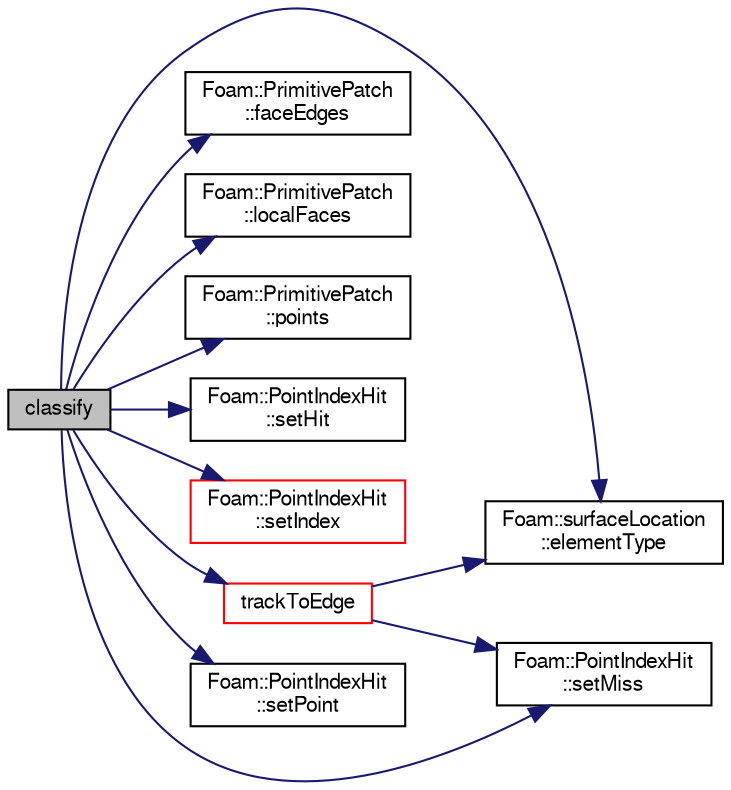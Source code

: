digraph "classify"
{
  bgcolor="transparent";
  edge [fontname="FreeSans",fontsize="10",labelfontname="FreeSans",labelfontsize="10"];
  node [fontname="FreeSans",fontsize="10",shape=record];
  rankdir="LR";
  Node4653 [label="classify",height=0.2,width=0.4,color="black", fillcolor="grey75", style="filled", fontcolor="black"];
  Node4653 -> Node4654 [color="midnightblue",fontsize="10",style="solid",fontname="FreeSans"];
  Node4654 [label="Foam::surfaceLocation\l::elementType",height=0.2,width=0.4,color="black",URL="$a25518.html#a330a534b855e6ab71363eefb6c455014"];
  Node4653 -> Node4655 [color="midnightblue",fontsize="10",style="solid",fontname="FreeSans"];
  Node4655 [label="Foam::PrimitivePatch\l::faceEdges",height=0.2,width=0.4,color="black",URL="$a27538.html#adbfcf489a527a07c33d684834faace79",tooltip="Return face-edge addressing. "];
  Node4653 -> Node4656 [color="midnightblue",fontsize="10",style="solid",fontname="FreeSans"];
  Node4656 [label="Foam::PrimitivePatch\l::localFaces",height=0.2,width=0.4,color="black",URL="$a27538.html#aa4bd29e9c9de3d53e26aa2bf2e803c60",tooltip="Return patch faces addressing into local point list. "];
  Node4653 -> Node4657 [color="midnightblue",fontsize="10",style="solid",fontname="FreeSans"];
  Node4657 [label="Foam::PrimitivePatch\l::points",height=0.2,width=0.4,color="black",URL="$a27538.html#aa3c7d968f31c88780c663876f64ef6a6",tooltip="Return reference to global points. "];
  Node4653 -> Node4658 [color="midnightblue",fontsize="10",style="solid",fontname="FreeSans"];
  Node4658 [label="Foam::PointIndexHit\l::setHit",height=0.2,width=0.4,color="black",URL="$a27566.html#af857bf9136ee4938a5de88d60b75b706"];
  Node4653 -> Node4659 [color="midnightblue",fontsize="10",style="solid",fontname="FreeSans"];
  Node4659 [label="Foam::PointIndexHit\l::setIndex",height=0.2,width=0.4,color="red",URL="$a27566.html#af1194cc388e0880f1a5d4b21528bbff1"];
  Node4653 -> Node4661 [color="midnightblue",fontsize="10",style="solid",fontname="FreeSans"];
  Node4661 [label="Foam::PointIndexHit\l::setMiss",height=0.2,width=0.4,color="black",URL="$a27566.html#a1e37efa237c2d65dc84234313a6f84c5"];
  Node4653 -> Node4662 [color="midnightblue",fontsize="10",style="solid",fontname="FreeSans"];
  Node4662 [label="Foam::PointIndexHit\l::setPoint",height=0.2,width=0.4,color="black",URL="$a27566.html#a06197856d3e9d1625db3f88c38dc522a"];
  Node4653 -> Node4663 [color="midnightblue",fontsize="10",style="solid",fontname="FreeSans"];
  Node4663 [label="trackToEdge",height=0.2,width=0.4,color="red",URL="$a25538.html#a6d8fd04b37cd0ac3c45134c26f9ba40c",tooltip="Track on surface to get closer to point. "];
  Node4663 -> Node4661 [color="midnightblue",fontsize="10",style="solid",fontname="FreeSans"];
  Node4663 -> Node4654 [color="midnightblue",fontsize="10",style="solid",fontname="FreeSans"];
}
